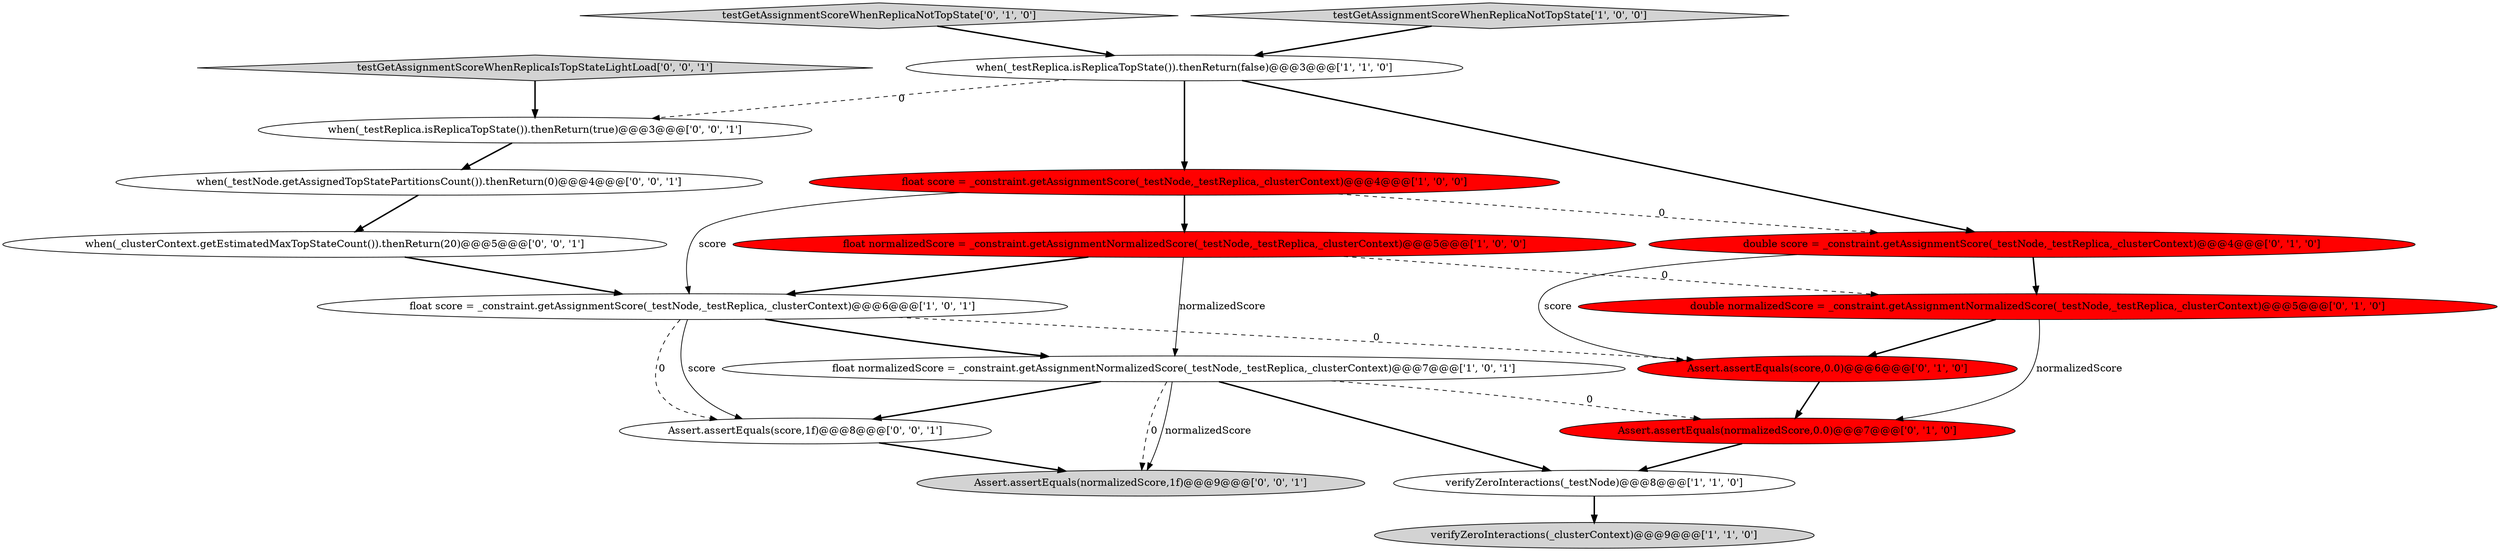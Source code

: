 digraph {
14 [style = filled, label = "testGetAssignmentScoreWhenReplicaIsTopStateLightLoad['0', '0', '1']", fillcolor = lightgray, shape = diamond image = "AAA0AAABBB3BBB"];
4 [style = filled, label = "verifyZeroInteractions(_testNode)@@@8@@@['1', '1', '0']", fillcolor = white, shape = ellipse image = "AAA0AAABBB1BBB"];
15 [style = filled, label = "when(_clusterContext.getEstimatedMaxTopStateCount()).thenReturn(20)@@@5@@@['0', '0', '1']", fillcolor = white, shape = ellipse image = "AAA0AAABBB3BBB"];
8 [style = filled, label = "Assert.assertEquals(score,0.0)@@@6@@@['0', '1', '0']", fillcolor = red, shape = ellipse image = "AAA1AAABBB2BBB"];
16 [style = filled, label = "Assert.assertEquals(score,1f)@@@8@@@['0', '0', '1']", fillcolor = white, shape = ellipse image = "AAA0AAABBB3BBB"];
10 [style = filled, label = "testGetAssignmentScoreWhenReplicaNotTopState['0', '1', '0']", fillcolor = lightgray, shape = diamond image = "AAA0AAABBB2BBB"];
17 [style = filled, label = "Assert.assertEquals(normalizedScore,1f)@@@9@@@['0', '0', '1']", fillcolor = lightgray, shape = ellipse image = "AAA0AAABBB3BBB"];
0 [style = filled, label = "float normalizedScore = _constraint.getAssignmentNormalizedScore(_testNode,_testReplica,_clusterContext)@@@5@@@['1', '0', '0']", fillcolor = red, shape = ellipse image = "AAA1AAABBB1BBB"];
11 [style = filled, label = "double score = _constraint.getAssignmentScore(_testNode,_testReplica,_clusterContext)@@@4@@@['0', '1', '0']", fillcolor = red, shape = ellipse image = "AAA1AAABBB2BBB"];
2 [style = filled, label = "float normalizedScore = _constraint.getAssignmentNormalizedScore(_testNode,_testReplica,_clusterContext)@@@7@@@['1', '0', '1']", fillcolor = white, shape = ellipse image = "AAA0AAABBB1BBB"];
12 [style = filled, label = "double normalizedScore = _constraint.getAssignmentNormalizedScore(_testNode,_testReplica,_clusterContext)@@@5@@@['0', '1', '0']", fillcolor = red, shape = ellipse image = "AAA1AAABBB2BBB"];
6 [style = filled, label = "when(_testReplica.isReplicaTopState()).thenReturn(false)@@@3@@@['1', '1', '0']", fillcolor = white, shape = ellipse image = "AAA0AAABBB1BBB"];
7 [style = filled, label = "float score = _constraint.getAssignmentScore(_testNode,_testReplica,_clusterContext)@@@6@@@['1', '0', '1']", fillcolor = white, shape = ellipse image = "AAA0AAABBB1BBB"];
9 [style = filled, label = "Assert.assertEquals(normalizedScore,0.0)@@@7@@@['0', '1', '0']", fillcolor = red, shape = ellipse image = "AAA1AAABBB2BBB"];
18 [style = filled, label = "when(_testNode.getAssignedTopStatePartitionsCount()).thenReturn(0)@@@4@@@['0', '0', '1']", fillcolor = white, shape = ellipse image = "AAA0AAABBB3BBB"];
3 [style = filled, label = "verifyZeroInteractions(_clusterContext)@@@9@@@['1', '1', '0']", fillcolor = lightgray, shape = ellipse image = "AAA0AAABBB1BBB"];
5 [style = filled, label = "testGetAssignmentScoreWhenReplicaNotTopState['1', '0', '0']", fillcolor = lightgray, shape = diamond image = "AAA0AAABBB1BBB"];
1 [style = filled, label = "float score = _constraint.getAssignmentScore(_testNode,_testReplica,_clusterContext)@@@4@@@['1', '0', '0']", fillcolor = red, shape = ellipse image = "AAA1AAABBB1BBB"];
13 [style = filled, label = "when(_testReplica.isReplicaTopState()).thenReturn(true)@@@3@@@['0', '0', '1']", fillcolor = white, shape = ellipse image = "AAA0AAABBB3BBB"];
4->3 [style = bold, label=""];
0->2 [style = solid, label="normalizedScore"];
15->7 [style = bold, label=""];
7->16 [style = dashed, label="0"];
9->4 [style = bold, label=""];
18->15 [style = bold, label=""];
7->8 [style = dashed, label="0"];
11->12 [style = bold, label=""];
1->0 [style = bold, label=""];
16->17 [style = bold, label=""];
0->12 [style = dashed, label="0"];
7->16 [style = solid, label="score"];
2->17 [style = dashed, label="0"];
2->4 [style = bold, label=""];
10->6 [style = bold, label=""];
1->7 [style = solid, label="score"];
0->7 [style = bold, label=""];
6->1 [style = bold, label=""];
6->13 [style = dashed, label="0"];
5->6 [style = bold, label=""];
2->17 [style = solid, label="normalizedScore"];
2->9 [style = dashed, label="0"];
7->2 [style = bold, label=""];
12->8 [style = bold, label=""];
1->11 [style = dashed, label="0"];
6->11 [style = bold, label=""];
8->9 [style = bold, label=""];
14->13 [style = bold, label=""];
11->8 [style = solid, label="score"];
12->9 [style = solid, label="normalizedScore"];
13->18 [style = bold, label=""];
2->16 [style = bold, label=""];
}
